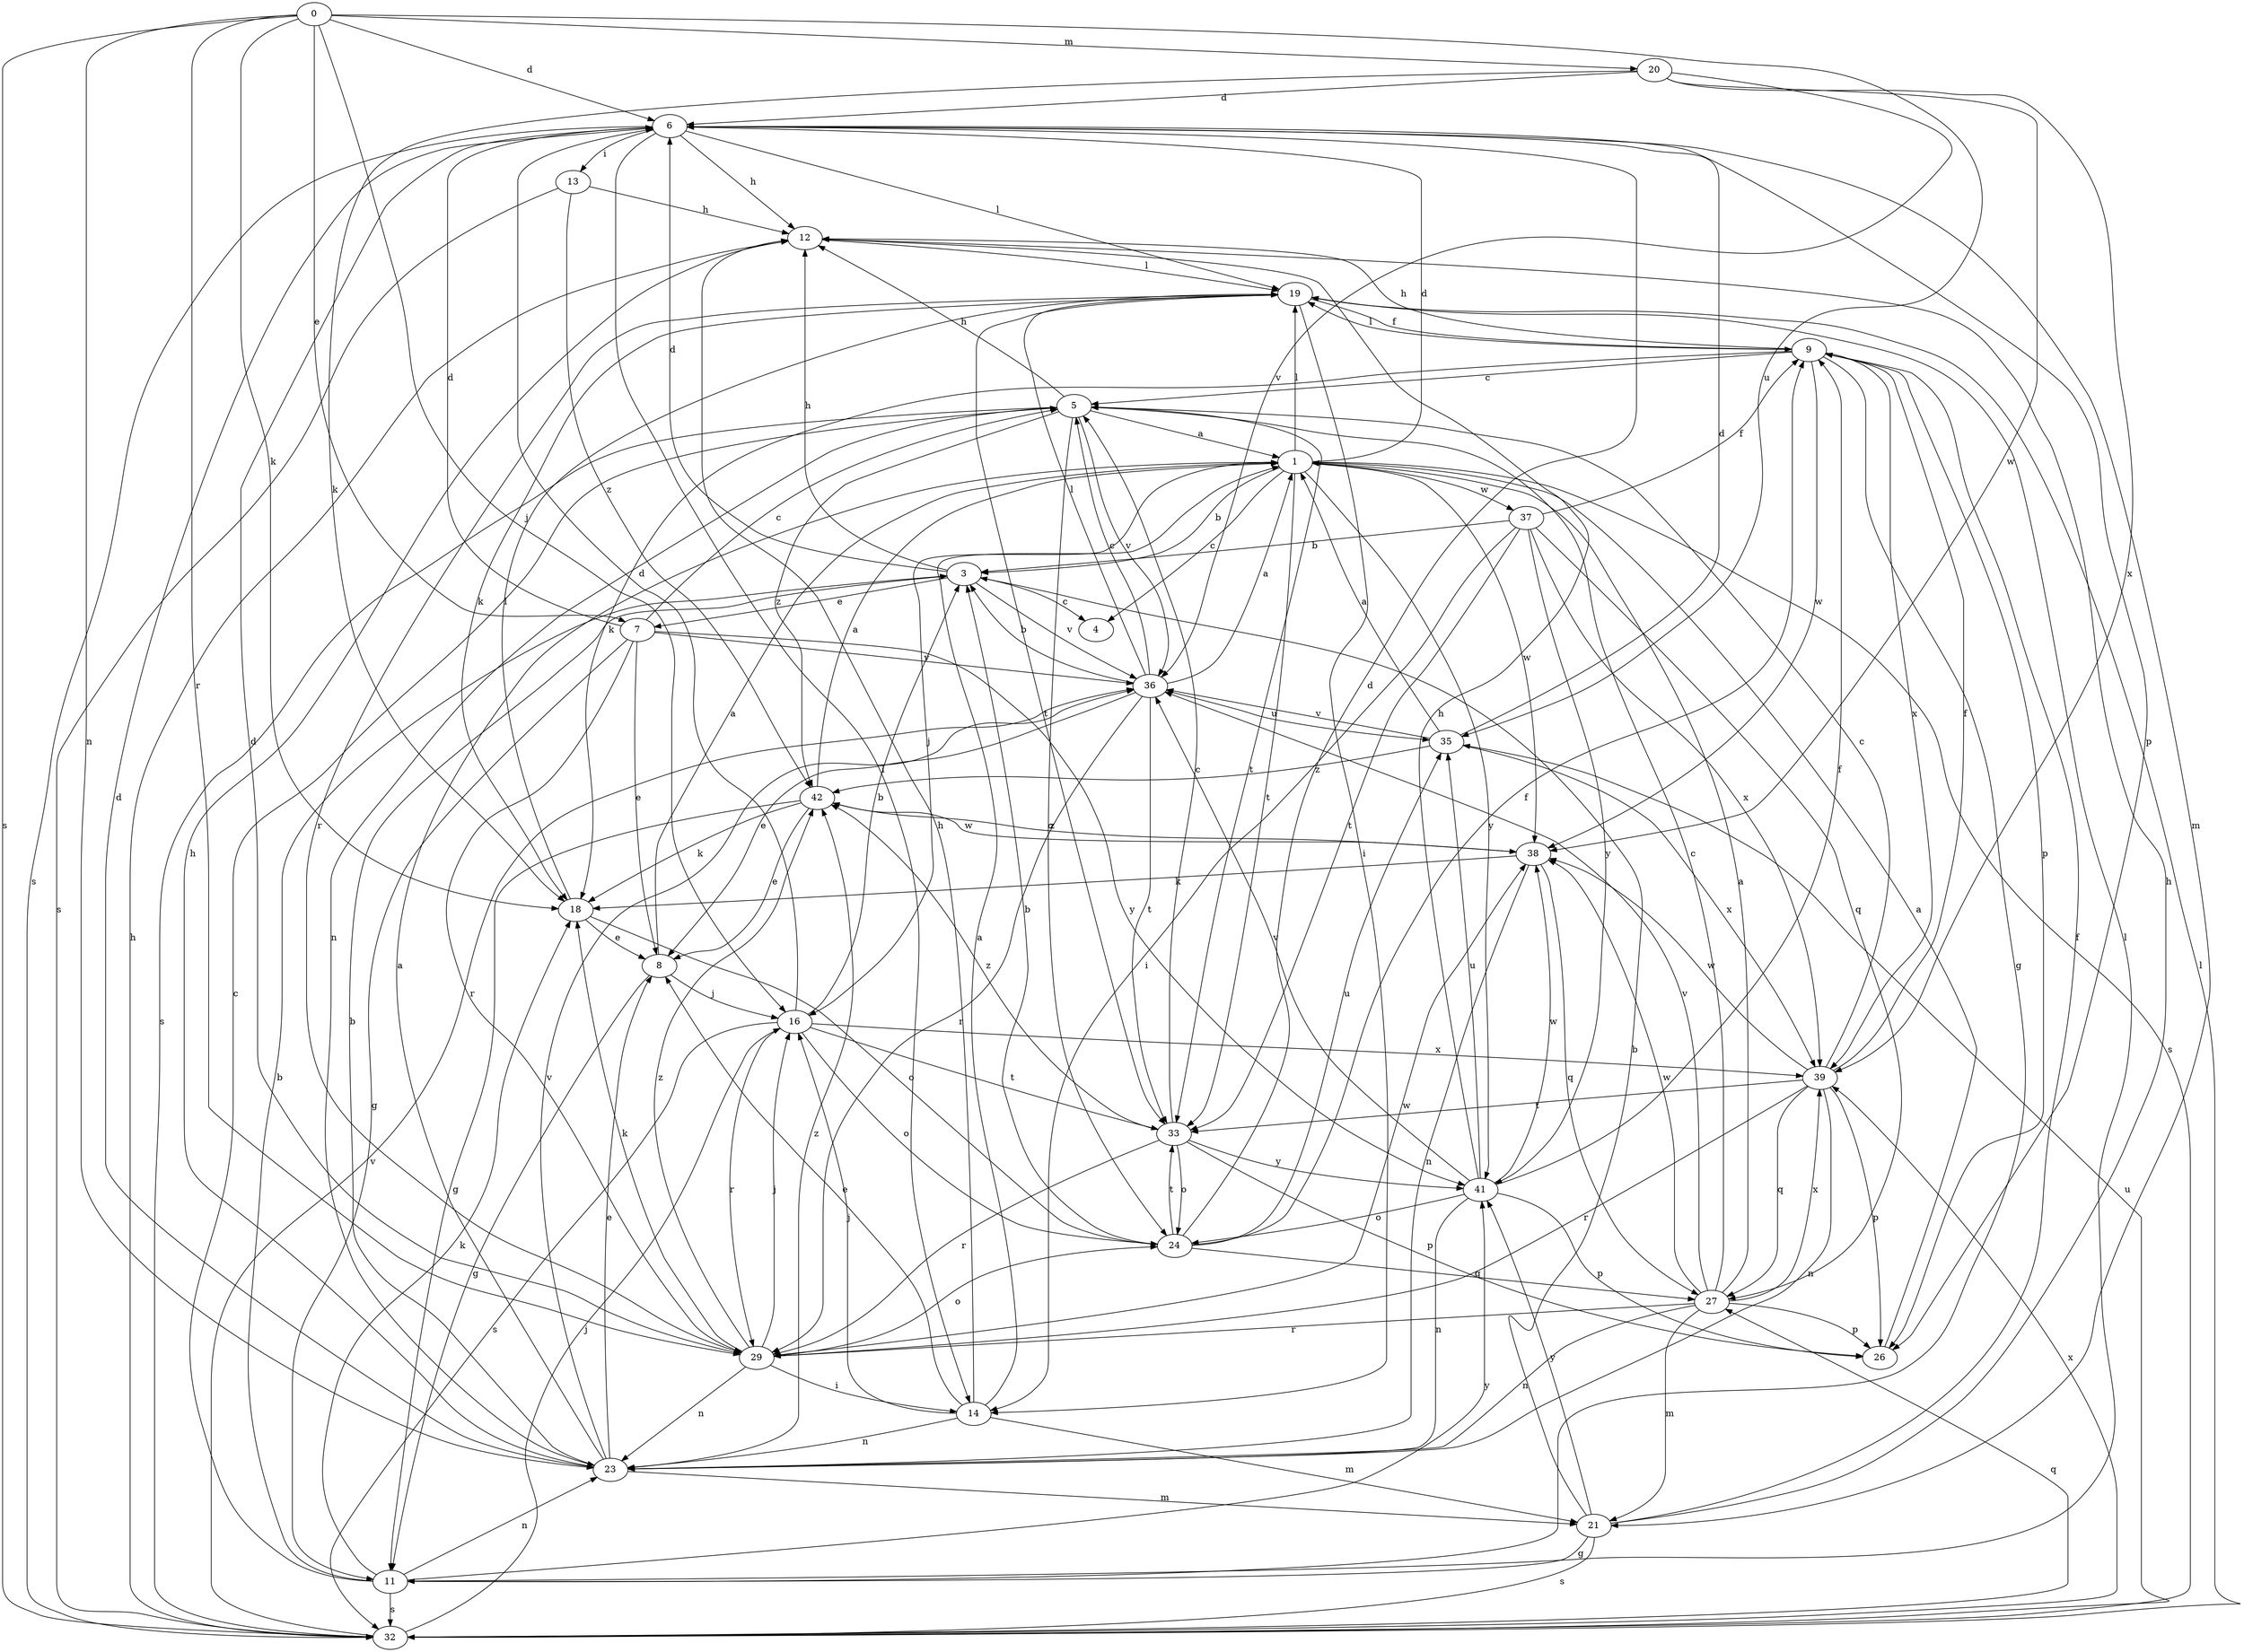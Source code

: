 strict digraph  {
0;
1;
3;
4;
5;
6;
7;
8;
9;
11;
12;
13;
14;
16;
18;
19;
20;
21;
23;
24;
26;
27;
29;
32;
33;
35;
36;
37;
38;
39;
41;
42;
0 -> 6  [label=d];
0 -> 7  [label=e];
0 -> 16  [label=j];
0 -> 18  [label=k];
0 -> 20  [label=m];
0 -> 23  [label=n];
0 -> 29  [label=r];
0 -> 32  [label=s];
0 -> 35  [label=u];
1 -> 3  [label=b];
1 -> 4  [label=c];
1 -> 6  [label=d];
1 -> 16  [label=j];
1 -> 19  [label=l];
1 -> 32  [label=s];
1 -> 33  [label=t];
1 -> 37  [label=w];
1 -> 38  [label=w];
1 -> 41  [label=y];
3 -> 4  [label=c];
3 -> 6  [label=d];
3 -> 7  [label=e];
3 -> 12  [label=h];
3 -> 36  [label=v];
5 -> 1  [label=a];
5 -> 12  [label=h];
5 -> 23  [label=n];
5 -> 24  [label=o];
5 -> 32  [label=s];
5 -> 33  [label=t];
5 -> 36  [label=v];
5 -> 42  [label=z];
6 -> 12  [label=h];
6 -> 13  [label=i];
6 -> 14  [label=i];
6 -> 19  [label=l];
6 -> 21  [label=m];
6 -> 26  [label=p];
6 -> 32  [label=s];
7 -> 5  [label=c];
7 -> 6  [label=d];
7 -> 8  [label=e];
7 -> 11  [label=g];
7 -> 29  [label=r];
7 -> 36  [label=v];
7 -> 41  [label=y];
8 -> 1  [label=a];
8 -> 11  [label=g];
8 -> 16  [label=j];
9 -> 5  [label=c];
9 -> 11  [label=g];
9 -> 12  [label=h];
9 -> 18  [label=k];
9 -> 19  [label=l];
9 -> 26  [label=p];
9 -> 38  [label=w];
9 -> 39  [label=x];
11 -> 3  [label=b];
11 -> 5  [label=c];
11 -> 18  [label=k];
11 -> 19  [label=l];
11 -> 23  [label=n];
11 -> 32  [label=s];
11 -> 41  [label=y];
12 -> 19  [label=l];
13 -> 12  [label=h];
13 -> 32  [label=s];
13 -> 42  [label=z];
14 -> 1  [label=a];
14 -> 8  [label=e];
14 -> 12  [label=h];
14 -> 16  [label=j];
14 -> 21  [label=m];
14 -> 23  [label=n];
16 -> 3  [label=b];
16 -> 6  [label=d];
16 -> 24  [label=o];
16 -> 29  [label=r];
16 -> 32  [label=s];
16 -> 33  [label=t];
16 -> 39  [label=x];
18 -> 8  [label=e];
18 -> 19  [label=l];
18 -> 24  [label=o];
19 -> 9  [label=f];
19 -> 14  [label=i];
19 -> 18  [label=k];
19 -> 29  [label=r];
19 -> 33  [label=t];
20 -> 6  [label=d];
20 -> 18  [label=k];
20 -> 36  [label=v];
20 -> 38  [label=w];
20 -> 39  [label=x];
21 -> 3  [label=b];
21 -> 9  [label=f];
21 -> 11  [label=g];
21 -> 12  [label=h];
21 -> 32  [label=s];
21 -> 41  [label=y];
23 -> 1  [label=a];
23 -> 3  [label=b];
23 -> 6  [label=d];
23 -> 8  [label=e];
23 -> 12  [label=h];
23 -> 21  [label=m];
23 -> 36  [label=v];
23 -> 42  [label=z];
24 -> 3  [label=b];
24 -> 6  [label=d];
24 -> 9  [label=f];
24 -> 27  [label=q];
24 -> 33  [label=t];
24 -> 35  [label=u];
26 -> 1  [label=a];
27 -> 1  [label=a];
27 -> 5  [label=c];
27 -> 21  [label=m];
27 -> 23  [label=n];
27 -> 26  [label=p];
27 -> 29  [label=r];
27 -> 36  [label=v];
27 -> 38  [label=w];
27 -> 39  [label=x];
29 -> 6  [label=d];
29 -> 14  [label=i];
29 -> 16  [label=j];
29 -> 18  [label=k];
29 -> 23  [label=n];
29 -> 24  [label=o];
29 -> 38  [label=w];
29 -> 42  [label=z];
32 -> 12  [label=h];
32 -> 16  [label=j];
32 -> 19  [label=l];
32 -> 27  [label=q];
32 -> 35  [label=u];
32 -> 36  [label=v];
32 -> 39  [label=x];
33 -> 5  [label=c];
33 -> 24  [label=o];
33 -> 26  [label=p];
33 -> 29  [label=r];
33 -> 41  [label=y];
33 -> 42  [label=z];
35 -> 1  [label=a];
35 -> 6  [label=d];
35 -> 36  [label=v];
35 -> 39  [label=x];
35 -> 42  [label=z];
36 -> 1  [label=a];
36 -> 3  [label=b];
36 -> 5  [label=c];
36 -> 8  [label=e];
36 -> 19  [label=l];
36 -> 29  [label=r];
36 -> 33  [label=t];
36 -> 35  [label=u];
37 -> 3  [label=b];
37 -> 9  [label=f];
37 -> 14  [label=i];
37 -> 27  [label=q];
37 -> 33  [label=t];
37 -> 39  [label=x];
37 -> 41  [label=y];
38 -> 18  [label=k];
38 -> 23  [label=n];
38 -> 27  [label=q];
38 -> 42  [label=z];
39 -> 5  [label=c];
39 -> 9  [label=f];
39 -> 23  [label=n];
39 -> 26  [label=p];
39 -> 27  [label=q];
39 -> 29  [label=r];
39 -> 33  [label=t];
39 -> 38  [label=w];
41 -> 9  [label=f];
41 -> 12  [label=h];
41 -> 23  [label=n];
41 -> 24  [label=o];
41 -> 26  [label=p];
41 -> 35  [label=u];
41 -> 36  [label=v];
41 -> 38  [label=w];
42 -> 1  [label=a];
42 -> 8  [label=e];
42 -> 11  [label=g];
42 -> 18  [label=k];
42 -> 38  [label=w];
}
